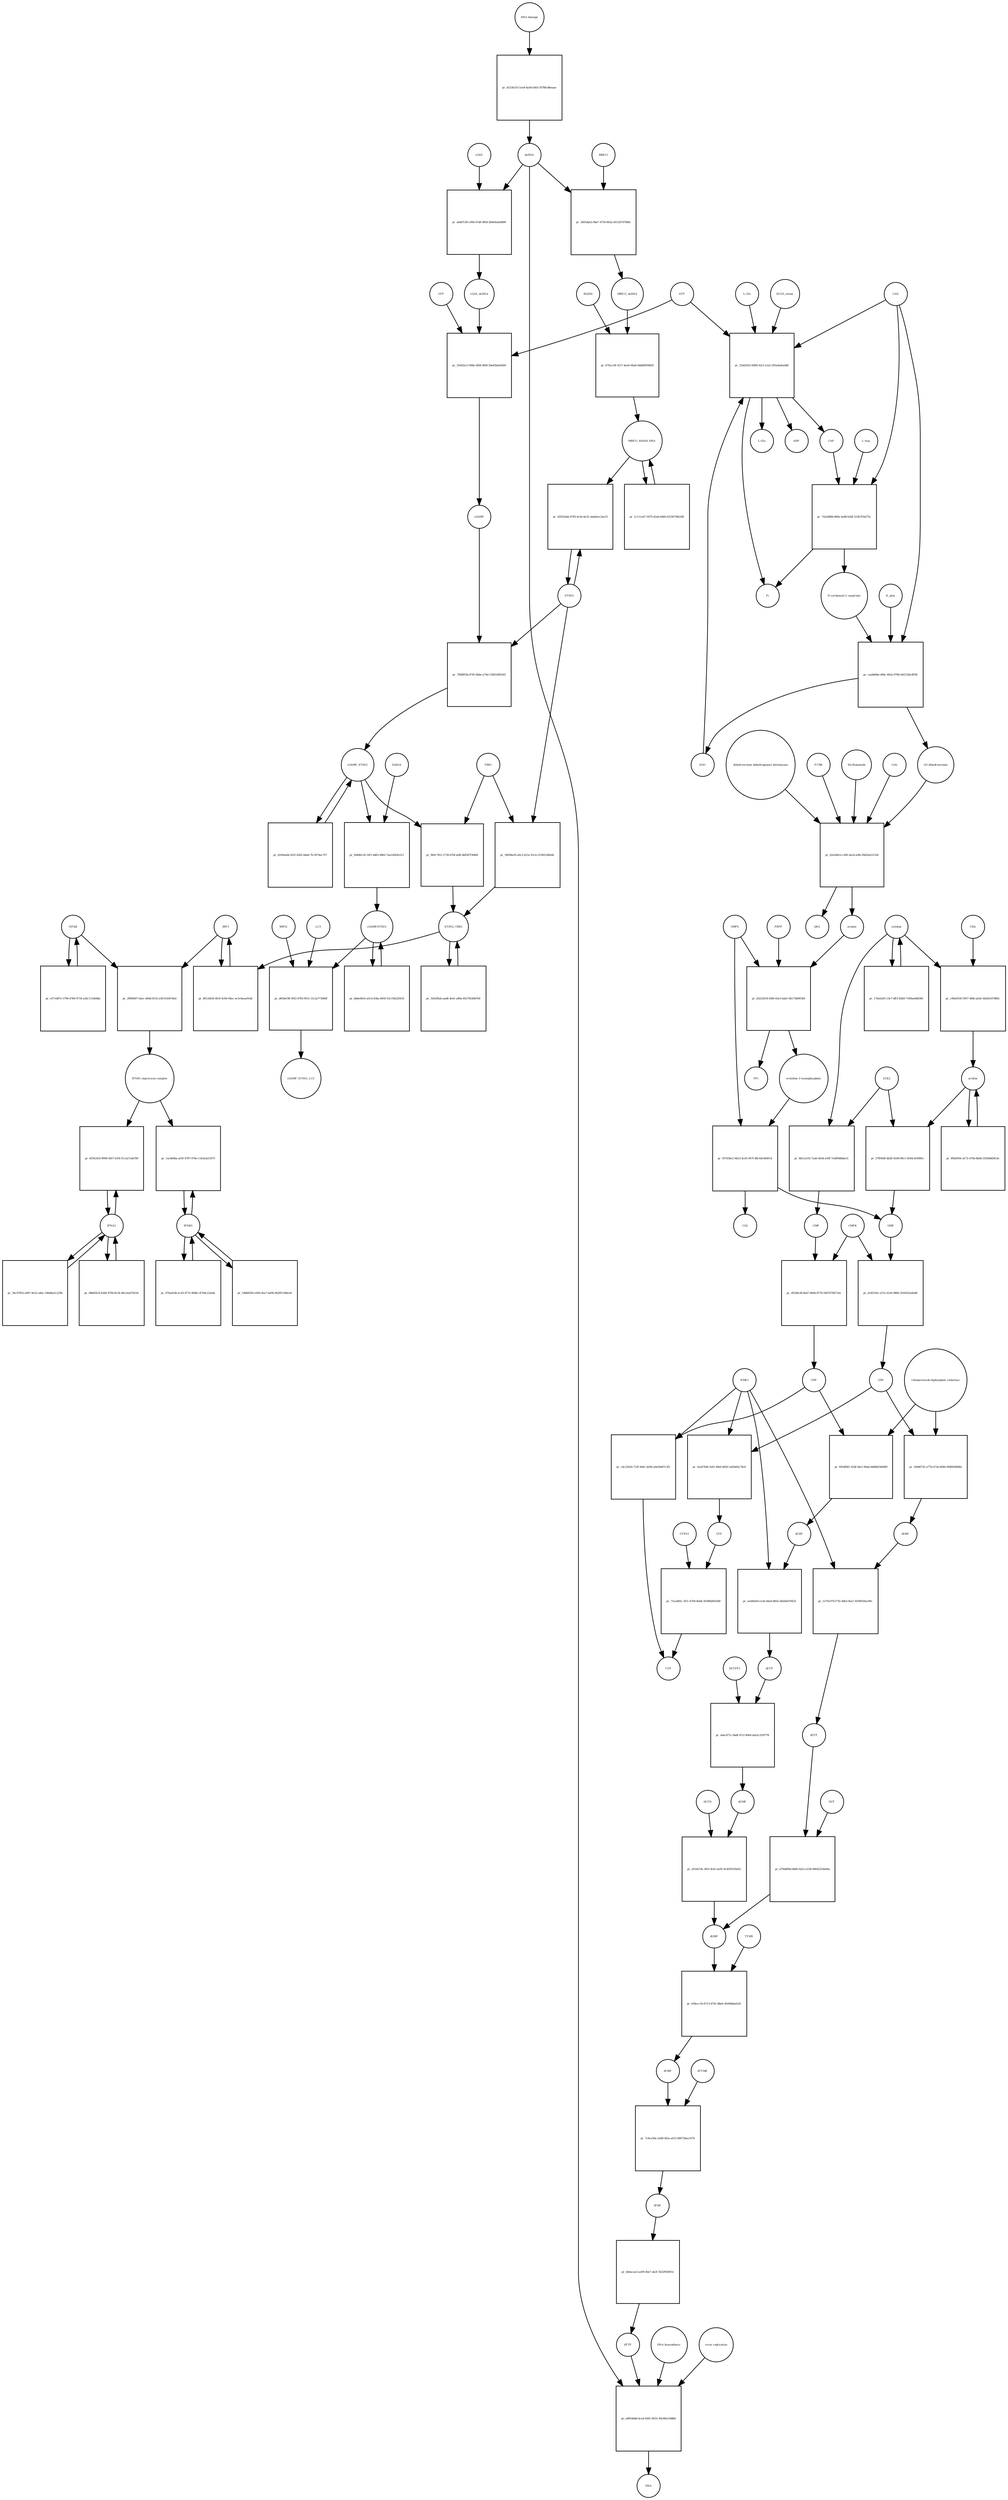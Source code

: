 strict digraph  {
"NF-kB" [annotation="urn_miriam_obo.go_GO%3A0071159", bipartite=0, cls=complex, fontsize=4, label="NF-kB", shape=circle];
"pr_2f0f0b97-b2ec-484d-8132-a5b7e5047ded" [annotation="", bipartite=1, cls=process, fontsize=4, label="pr_2f0f0b97-b2ec-484d-8132-a5b7e5047ded", shape=square];
"IFNB1 expression complex" [annotation="", bipartite=0, cls=complex, fontsize=4, label="IFNB1 expression complex", shape=circle];
IRF3 [annotation="urn_miriam_hgnc_6118|urn_miriam_uniprot_Q14653|urn_miriam_ensembl_ENSG00000126456|urn_miriam_refseq_NM_001571|urn_miriam_hgnc.symbol_IRF3|urn_miriam_ncbigene_3661", bipartite=0, cls="macromolecule multimer", fontsize=4, label=IRF3, shape=circle];
dCDP [annotation="urn_miriam_obo.chebi_CHEBI%3A28846", bipartite=0, cls="simple chemical", fontsize=4, label=dCDP, shape=circle];
"pr_ee440ef4-e1e6-44a9-885e-fdd3de076f25" [annotation="", bipartite=1, cls=process, fontsize=4, label="pr_ee440ef4-e1e6-44a9-885e-fdd3de076f25", shape=square];
dCTP [annotation="urn_miriam_obo.chebi_CHEBI%3A16311", bipartite=0, cls="simple chemical", fontsize=4, label=dCTP, shape=circle];
NME1 [annotation="urn_miriam_uniprot_P15531|urn_miriam_hgnc_7849", bipartite=0, cls=macromolecule, fontsize=4, label=NME1, shape=circle];
uridine [annotation="urn_miriam_obo.chebi_CHEBI%3A16704", bipartite=0, cls="simple chemical", fontsize=4, label=uridine, shape=circle];
"pr_57ff464f-db28-4168-90c1-6544c454981c" [annotation="", bipartite=1, cls=process, fontsize=4, label="pr_57ff464f-db28-4168-90c1-6544c454981c", shape=square];
UMP [annotation="urn_miriam_obo.chebi_CHEBI%3A57865", bipartite=0, cls="simple chemical", fontsize=4, label=UMP, shape=circle];
UCK2 [annotation="urn_miriam_uniprot_Q9HA47|urn_miriam_hgnc_HGNC%3A12562", bipartite=0, cls=macromolecule, fontsize=4, label=UCK2, shape=circle];
"orotidine 5'-monophosphate" [annotation="urn_miriam_obo.chebi_CHEBI%3A15842", bipartite=0, cls="simple chemical", fontsize=4, label="orotidine 5'-monophosphate", shape=circle];
"pr_957d3bc2-6b23-4c45-947f-d8c44c0b001d" [annotation="", bipartite=1, cls=process, fontsize=4, label="pr_957d3bc2-6b23-4c45-947f-d8c44c0b001d", shape=square];
UMPS [annotation="urn_miriam_ncbigene_7372|urn_miriam_refseq_NM_000373|urn_miriam_hgnc.symbol_UMPS|urn_miriam_hgnc_12563|urn_miriam_ensembl_ENSG00000114491|urn_miriam_uniprot_P11172", bipartite=0, cls="macromolecule multimer", fontsize=4, label=UMPS, shape=circle];
CO2 [annotation="urn_miriam_obo.chebi_CHEBI%3A16526", bipartite=0, cls="simple chemical", fontsize=4, label=CO2, shape=circle];
UTP [annotation="urn_miriam_obo.chebi_CHEBI%3A15713", bipartite=0, cls="simple chemical", fontsize=4, label=UTP, shape=circle];
"pr_75ced60c-3f31-470d-8eb8-30396b9593d9" [annotation="", bipartite=1, cls=process, fontsize=4, label="pr_75ced60c-3f31-470d-8eb8-30396b9593d9", shape=square];
CTP [annotation="urn_miriam_obo.chebi_CHEBI%3A17677", bipartite=0, cls="simple chemical", fontsize=4, label=CTP, shape=circle];
CTPS1 [annotation="urn_miriam_hgnc_HGNC%3A2519|urn_miriam_uniprot_P17812", bipartite=0, cls=macromolecule, fontsize=4, label=CTPS1, shape=circle];
UDP [annotation="urn_miriam_obo.chebi_CHEBI%3A17659", bipartite=0, cls="simple chemical", fontsize=4, label=UDP, shape=circle];
"pr_34946741-e77b-472d-8046-994f83fbf8fa" [annotation="", bipartite=1, cls=process, fontsize=4, label="pr_34946741-e77b-472d-8046-994f83fbf8fa", shape=square];
dUDP [annotation="urn_miriam_obo.chebi_CHEBI%3A28850", bipartite=0, cls="simple chemical", fontsize=4, label=dUDP, shape=circle];
"ribonucleoside-diphosphate reductase" [annotation="urn_miriam_brenda_1.17.4.1|urn_miriam_obo.go_GO%3A0005971", bipartite=0, cls=complex, fontsize=4, label="ribonucleoside-diphosphate reductase", shape=circle];
IFNB1 [annotation="urn_miriam_ensembl_ENSG00000171855|urn_miriam_hgnc.symbol_IFNB1|urn_miriam_hgnc_5434|urn_miriam_uniprot_P01574|urn_miriam_refseq_NM_002176|urn_miriam_ncbigene_3456", bipartite=0, cls=macromolecule, fontsize=4, label=IFNB1, shape=circle];
"pr_1acb60ba-af30-4787-976e-c1b3a3a5357f" [annotation="", bipartite=1, cls=process, fontsize=4, label="pr_1acb60ba-af30-4787-976e-c1b3a3a5357f", shape=square];
"pr_d1851f4c-e37a-41e0-9866-2016922a8a86" [annotation="", bipartite=1, cls=process, fontsize=4, label="pr_d1851f4c-e37a-41e0-9866-2016922a8a86", shape=square];
CMPK [annotation="urn_miriam_uniprot_P30085|urn_miriam_hgnc_HGNC%3A18170", bipartite=0, cls=macromolecule, fontsize=4, label=CMPK, shape=circle];
"cGAMP-STING" [annotation="", bipartite=0, cls=complex, fontsize=4, label="cGAMP-STING", shape=circle];
"pr_bbbe9d14-a5cd-43ba-b050-52c19b225633" [annotation="", bipartite=1, cls=process, fontsize=4, label="pr_bbbe9d14-a5cd-43ba-b050-52c19b225633", shape=square];
IFNA1 [annotation="urn_miriam_hgnc.symbol_IFNA1|urn_miriam_ncbigene_3439|urn_miriam_refseq_NM_024013|urn_miriam_uniprot_P01562|urn_miriam_hgnc_5417|urn_miriam_ensembl_ENSG00000197919", bipartite=0, cls=macromolecule, fontsize=4, label=IFNA1, shape=circle];
"pr_6f302418-9906-4457-b1f4-f1c3a7cbd789" [annotation="", bipartite=1, cls=process, fontsize=4, label="pr_6f302418-9906-4457-b1f4-f1c3a7cbd789", shape=square];
"pr_8f9af056-2e72-470b-8bd4-3556d6d3fcbc" [annotation="", bipartite=1, cls=process, fontsize=4, label="pr_8f9af056-2e72-470b-8bd4-3556d6d3fcbc", shape=square];
CDP [annotation="urn_miriam_obo.chebi_CHEBI%3A17239", bipartite=0, cls="simple chemical", fontsize=4, label=CDP, shape=circle];
"pr_695df961-634f-46cf-99ab-bd86bf36d989" [annotation="", bipartite=1, cls=process, fontsize=4, label="pr_695df961-634f-46cf-99ab-bd86bf36d989", shape=square];
"pr_cdc23024-723f-444c-b296-a0e56d67c2f2" [annotation="", bipartite=1, cls=process, fontsize=4, label="pr_cdc23024-723f-444c-b296-a0e56d67c2f2", shape=square];
dTDP [annotation="urn_miriam_obo.chebi_CHEBI%3A18075", bipartite=0, cls="simple chemical", fontsize=4, label=dTDP, shape=circle];
"pr_bb4acae2-a209-4be7-ab2f-3b32f92f6f1c" [annotation="", bipartite=1, cls=process, fontsize=4, label="pr_bb4acae2-a209-4be7-ab2f-3b32f92f6f1c", shape=square];
dTTP [annotation="urn_miriam_obo.chebi_CHEBI%3A18077", bipartite=0, cls="simple chemical", fontsize=4, label=dTTP, shape=circle];
CMP [annotation="urn_miriam_obo.chebi_CHEBI%3A17361", bipartite=0, cls="simple chemical", fontsize=4, label=CMP, shape=circle];
"pr_d554fe38-8ad7-460b-8776-5007079b714a" [annotation="", bipartite=1, cls=process, fontsize=4, label="pr_d554fe38-8ad7-460b-8776-5007079b714a", shape=square];
dUMP [annotation="urn_miriam_obo.chebi_CHEBI%3A17622", bipartite=0, cls="simple chemical", fontsize=4, label=dUMP, shape=circle];
"pr_034ecc1b-8713-4741-88e6-3fe90dda41d1" [annotation="", bipartite=1, cls=process, fontsize=4, label="pr_034ecc1b-8713-4741-88e6-3fe90dda41d1", shape=square];
dTMP [annotation="urn_miriam_obo.chebi_CHEBI%3A17013", bipartite=0, cls="simple chemical", fontsize=4, label=dTMP, shape=circle];
TYMS [annotation="urn_miriam_uniprot_P04818|urn_miriam_hgnc_HGNC%3A12441", bipartite=0, cls=macromolecule, fontsize=4, label=TYMS, shape=circle];
dsDNA [annotation="urn_miriam_obo.chebi_CHEBI%3A75909", bipartite=0, cls="simple chemical", fontsize=4, label=dsDNA, shape=circle];
"pr_e8054ddd-4ced-4561-8033-30c682c9d8b6" [annotation="", bipartite=1, cls=process, fontsize=4, label="pr_e8054ddd-4ced-4561-8033-30c682c9d8b6", shape=square];
DNA [annotation="", bipartite=0, cls="nucleic acid feature", fontsize=4, label=DNA, shape=circle];
"DNA biosynthesis" [annotation="urn_miriam_obo.go_GO%3A0071897", bipartite=0, cls=phenotype, fontsize=4, label="DNA biosynthesis", shape=circle];
"virus replication" [annotation="urn_miriam_obo.go_GO%3A0019079", bipartite=0, cls=phenotype, fontsize=4, label="virus replication", shape=circle];
MRE11_RAD50_DNA [annotation="", bipartite=0, cls=complex, fontsize=4, label=MRE11_RAD50_DNA, shape=circle];
"pr_1c111a47-5679-42ab-b849-d32567f4b168" [annotation="", bipartite=1, cls=process, fontsize=4, label="pr_1c111a47-5679-42ab-b849-d32567f4b168", shape=square];
"pr_abec871c-6bdf-47cf-8044-a0a2c31f9778" [annotation="", bipartite=1, cls=process, fontsize=4, label="pr_abec871c-6bdf-47cf-8044-a0a2c31f9778", shape=square];
dCMP [annotation="urn_miriam_obo.chebi_CHEBI%3A15918", bipartite=0, cls="simple chemical", fontsize=4, label=dCMP, shape=circle];
DCTPP1 [annotation="urn_miriam_uniprot_Q9H773|urn_miriam_hgnc_HGNC%3A28777", bipartite=0, cls=macromolecule, fontsize=4, label=DCTPP1, shape=circle];
"pr_186b6505-e950-4ea7-be06-0b2f91348a34" [annotation="", bipartite=1, cls=process, fontsize=4, label="pr_186b6505-e950-4ea7-be06-0b2f91348a34", shape=square];
"pr_070ad14b-ec43-477e-90d8-c470dc22afde" [annotation="", bipartite=1, cls=process, fontsize=4, label="pr_070ad14b-ec43-477e-90d8-c470dc22afde", shape=square];
ATP [annotation="urn_miriam_obo.chebi_CHEBI%3A15422", bipartite=0, cls="simple chemical", fontsize=4, label=ATP, shape=circle];
"pr_35443a13-964e-4fb9-960f-5be83b4e8269" [annotation="", bipartite=1, cls=process, fontsize=4, label="pr_35443a13-964e-4fb9-960f-5be83b4e8269", shape=square];
GTP [annotation="urn_miriam_obo.chebi_CHEBI%3A15996", bipartite=0, cls="simple chemical", fontsize=4, label=GTP, shape=circle];
cGAMP [annotation="urn_miriam_obo.chebi_CHEBI%3A75947", bipartite=0, cls="simple chemical", fontsize=4, label=cGAMP, shape=circle];
cGAS_dsDNA [annotation=urn_miriam_pubmed_28363908, bipartite=0, cls=complex, fontsize=4, label=cGAS_dsDNA, shape=circle];
cytidine [annotation="urn_miriam_obo.chebi_CHEBI%3A17562", bipartite=0, cls="simple chemical", fontsize=4, label=cytidine, shape=circle];
"pr_6b21a102-7aab-443d-a59f-7a48948bda31" [annotation="", bipartite=1, cls=process, fontsize=4, label="pr_6b21a102-7aab-443d-a59f-7a48948bda31", shape=square];
"pr_746f803b-d745-4bbe-a74d-13fd1d5f0345" [annotation="", bipartite=1, cls=process, fontsize=4, label="pr_746f803b-d745-4bbe-a74d-13fd1d5f0345", shape=square];
STING [annotation=urn_miriam_uniprot_Q86WV6, bipartite=0, cls="macromolecule multimer", fontsize=4, label=STING, shape=circle];
cGAMP_STING [annotation="urn_miriam_obo.go_GO%3A1990231", bipartite=0, cls=complex, fontsize=4, label=cGAMP_STING, shape=circle];
"L-Gln" [annotation="urn_miriam_obo.chebi_CHEBI%3A18050", bipartite=0, cls="simple chemical", fontsize=4, label="L-Gln", shape=circle];
"pr_324d2933-6899-42cf-a1a5-295a4a0eedbf" [annotation="", bipartite=1, cls=process, fontsize=4, label="pr_324d2933-6899-42cf-a1a5-295a4a0eedbf", shape=square];
CAP [annotation="urn_miriam_obo.chebi_CHEBI%3A17672", bipartite=0, cls="simple chemical", fontsize=4, label=CAP, shape=circle];
CAD [annotation="urn_miriam_refseq_NM_001306079|urn_miriam_hgnc_1424|urn_miriam_hgnc.symbol_CAD|urn_miriam_uniprot_P27708|urn_miriam_ncbigene_790|urn_miriam_ensembl_ENSG00000084774", bipartite=0, cls=macromolecule, fontsize=4, label=CAD, shape=circle];
HCO3_minus [annotation="urn_miriam_obo.chebi_CHEBI%3A17544", bipartite=0, cls="simple chemical", fontsize=4, label=HCO3_minus, shape=circle];
H2O [annotation="urn_miriam_obo.chebi_CHEBI%3A15377", bipartite=0, cls="simple chemical", fontsize=4, label=H2O, shape=circle];
"L-Glu" [annotation="urn_miriam_obo.chebi_CHEBI%3A16015", bipartite=0, cls="simple chemical", fontsize=4, label="L-Glu", shape=circle];
ADP [annotation="urn_miriam_obo.chebi_CHEBI%3A16761", bipartite=0, cls="simple chemical", fontsize=4, label=ADP, shape=circle];
Pi [annotation="urn_miriam_obo.chebi_CHEBI%3A18367", bipartite=0, cls="simple chemical", fontsize=4, label=Pi, shape=circle];
"pr_41a67b4f-5e61-49ef-b830-3af0dd3c78c6" [annotation="", bipartite=1, cls=process, fontsize=4, label="pr_41a67b4f-5e61-49ef-b830-3af0dd3c78c6", shape=square];
"N-carbamoyl-L-aspartate" [annotation="urn_miriam_obo.chebi_CHEBI%3A32814", bipartite=0, cls="simple chemical", fontsize=4, label="N-carbamoyl-L-aspartate", shape=circle];
"pr_caabb6be-d94c-462a-9766-6d212fdc8936" [annotation="", bipartite=1, cls=process, fontsize=4, label="pr_caabb6be-d94c-462a-9766-6d212fdc8936", shape=square];
"(S)-dihydroorotate" [annotation="urn_miriam_obo.chebi_CHEBI%3A30864", bipartite=0, cls="simple chemical", fontsize=4, label="(S)-dihydroorotate", shape=circle];
H_plus [annotation="urn_miriam_obo.chebi_CHEBI%3A15378", bipartite=0, cls="simple chemical", fontsize=4, label=H_plus, shape=circle];
"pr_e571d87e-3796-47b9-9718-a20c1134b48a" [annotation="", bipartite=1, cls=process, fontsize=4, label="pr_e571d87e-3796-47b9-9718-a20c1134b48a", shape=square];
"pr_08dd5fc8-b3d4-470b-8c54-d0c2eeb7b256" [annotation="", bipartite=1, cls=process, fontsize=4, label="pr_08dd5fc8-b3d4-470b-8c54-d0c2eeb7b256", shape=square];
TBK1 [annotation="urn_miriam_hgnc.symbol_TBK1|urn_miriam_ensembl_ENSG00000183735|urn_miriam_uniprot_Q9UHD2|urn_miriam_refseq_NM_013254|urn_miriam_hgnc_11584|urn_miriam_ncbigene_29110", bipartite=0, cls=macromolecule, fontsize=4, label=TBK1, shape=circle];
"pr_983c7051-2730-476f-afdf-dbf587f30d0f" [annotation="", bipartite=1, cls=process, fontsize=4, label="pr_983c7051-2730-476f-afdf-dbf587f30d0f", shape=square];
STING_TBK1 [annotation=urn_miriam_pubmed_30842653, bipartite=0, cls=complex, fontsize=4, label=STING_TBK1, shape=circle];
"pr_420524dd-d783-4c9e-be31-aba6eec2ee33" [annotation="", bipartite=1, cls=process, fontsize=4, label="pr_420524dd-d783-4c9e-be31-aba6eec2ee33", shape=square];
"pr_36c97852-a087-4e52-a8ac-546d4a5c229b" [annotation="", bipartite=1, cls=process, fontsize=4, label="pr_36c97852-a087-4e52-a8ac-546d4a5c229b", shape=square];
"pr_ab4d7cf8-c066-47d0-9f0d-2b9e8a4eb890" [annotation="", bipartite=1, cls=process, fontsize=4, label="pr_ab4d7cf8-c066-47d0-9f0d-2b9e8a4eb890", shape=square];
cGAS [annotation="urn_miriam_ensembl_ENSG00000164430|urn_miriam_hgnc_21367|urn_miriam_ncbigene_115004|urn_miriam_uniprot_Q8N884|urn_miriam_hgnc.symbol_CGAS|urn_miriam_refseq_NM_138441", bipartite=0, cls=macromolecule, fontsize=4, label=cGAS, shape=circle];
"pr_3262f6ab-aad6-4e41-a80a-85276540b7b9" [annotation="", bipartite=1, cls=process, fontsize=4, label="pr_3262f6ab-aad6-4e41-a80a-85276540b7b9", shape=square];
orotate [annotation="urn_miriam_obo.chebi_CHEBI%3A30839", bipartite=0, cls="simple chemical", fontsize=4, label=orotate, shape=circle];
"pr_d3222618-f5d9-43e3-bab1-0b173bf9f383" [annotation="", bipartite=1, cls=process, fontsize=4, label="pr_d3222618-f5d9-43e3-bab1-0b173bf9f383", shape=square];
PRPP [annotation="urn_miriam_obo.chebi_CHEBI%3A17111", bipartite=0, cls="simple chemical", fontsize=4, label=PRPP, shape=circle];
PPi [annotation="urn_miriam_obo.chebi_CHEBI%3A18361", bipartite=0, cls="simple chemical", fontsize=4, label=PPi, shape=circle];
"pr_176a5a05-13e7-4ff3-82b9-7169ae6d6360" [annotation="", bipartite=1, cls=process, fontsize=4, label="pr_176a5a05-13e7-4ff3-82b9-7169ae6d6360", shape=square];
"pr_8f1cb634-9fc8-4c66-94ec-ac5cbeaa91dd" [annotation="", bipartite=1, cls=process, fontsize=4, label="pr_8f1cb634-9fc8-4c66-94ec-ac5cbeaa91dd", shape=square];
"pr_d109ea6d-261f-4265-8da8-7fc3974ec707" [annotation="", bipartite=1, cls=process, fontsize=4, label="pr_d109ea6d-261f-4265-8da8-7fc3974ec707", shape=square];
RAD50 [annotation="urn_miriam_ncbigene_10111|urn_miriam_refseq_NM_005732|urn_miriam_uniprot_Q92878|urn_miriam_hgnc.symbol_RAD50|urn_miriam_ensembl_ENSG00000113522|urn_miriam_hgnc_9816", bipartite=0, cls="macromolecule multimer", fontsize=4, label=RAD50, shape=circle];
"pr_67facc8f-3517-4ea4-94a8-0ddd0f958d2f" [annotation="", bipartite=1, cls=process, fontsize=4, label="pr_67facc8f-3517-4ea4-94a8-0ddd0f958d2f", shape=square];
MRE11_dsDNA [annotation="urn_miriam_obo.go_GO%3A0003690", bipartite=0, cls=complex, fontsize=4, label=MRE11_dsDNA, shape=circle];
"pr_62a5841e-c945-4a2d-a9fe-fb62fee51556" [annotation="", bipartite=1, cls=process, fontsize=4, label="pr_62a5841e-c945-4a2d-a9fe-fb62fee51556", shape=square];
"dihydroorotate dehydrogenase holoenzyme" [annotation="urn_miriam_ncbigene_1723|urn_miriam_hgnc_HGNC%3A2867|urn_miriam_hgnc.symbol_DHODH", bipartite=0, cls="simple chemical", fontsize=4, label="dihydroorotate dehydrogenase holoenzyme", shape=circle];
P1788 [annotation=urn_miriam_pubmed_31740051, bipartite=0, cls="simple chemical", fontsize=4, label=P1788, shape=circle];
Teriflunomide [annotation=urn_miriam_drugbank_DB08880, bipartite=0, cls="simple chemical", fontsize=4, label=Teriflunomide, shape=circle];
CoQ [annotation="urn_miriam_obo.chebi_CHEBI%3A16389", bipartite=0, cls="simple chemical", fontsize=4, label=CoQ, shape=circle];
QH2 [annotation="urn_miriam_obo.chebi_CHEBI%3A17976", bipartite=0, cls="simple chemical", fontsize=4, label=QH2, shape=circle];
"pr_5170c079-f735-44b3-8ea7-8190029ac99c" [annotation="", bipartite=1, cls=process, fontsize=4, label="pr_5170c079-f735-44b3-8ea7-8190029ac99c", shape=square];
dUTP [annotation="urn_miriam_obo.chebi_CHEBI%3A17625", bipartite=0, cls="simple chemical", fontsize=4, label=dUTP, shape=circle];
"pr_c09a9530-5957-4f6b-ab54-5d265c87880c" [annotation="", bipartite=1, cls=process, fontsize=4, label="pr_c09a9530-5957-4f6b-ab54-5d265c87880c", shape=square];
CDA [annotation="urn_miriam_uniprot_P32320|urn_miriam_ncbigene_978|urn_miriam_refseq_NM_001785|urn_miriam_ensembl_ENSG00000158825|urn_miriam_hgnc.symbol_CDA|urn_miriam_hgnc_1712", bipartite=0, cls=macromolecule, fontsize=4, label=CDA, shape=circle];
"pr_b79dd99d-bbb0-42e2-a538-00642354a94a" [annotation="", bipartite=1, cls=process, fontsize=4, label="pr_b79dd99d-bbb0-42e2-a538-00642354a94a", shape=square];
DUT [annotation="urn_miriam_hgnc_HGNC%3A3078|urn_miriam_uniprot_P33316", bipartite=0, cls=macromolecule, fontsize=4, label=DUT, shape=circle];
"pr_d656ef38-5f43-4783-9f12-13c2a773666f" [annotation="", bipartite=1, cls=process, fontsize=4, label="pr_d656ef38-5f43-4783-9f12-13c2a773666f", shape=square];
LC3 [annotation="", bipartite=0, cls=macromolecule, fontsize=4, label=LC3, shape=circle];
cGAMP_STING_LC3 [annotation="", bipartite=0, cls=complex, fontsize=4, label=cGAMP_STING_LC3, shape=circle];
WIPI2 [annotation="urn_miriam_refseq_NM_015610|urn_miriam_hgnc_32225|urn_miriam_hgnc.symbol_WIPI2|urn_miriam_ensembl_ENSG00000157954|urn_miriam_ncbigene_26100|urn_miriam_uniprot_Q9Y4P8", bipartite=0, cls=macromolecule, fontsize=4, label=WIPI2, shape=circle];
"pr_742a986b-860e-4a88-b5df-253b703af75c" [annotation="", bipartite=1, cls=process, fontsize=4, label="pr_742a986b-860e-4a88-b5df-253b703af75c", shape=square];
"L-Asp" [annotation="urn_miriam_obo.chebi_CHEBI%3A29991", bipartite=0, cls="simple chemical", fontsize=4, label="L-Asp", shape=circle];
"pr_2605dab3-9be7-4759-802a-b515d747698c" [annotation="", bipartite=1, cls=process, fontsize=4, label="pr_2605dab3-9be7-4759-802a-b515d747698c", shape=square];
MRE11 [annotation="urn_miriam_hgnc.symbol_MRE11|urn_miriam_ncbigene_4361|urn_miriam_uniprot_P49959|urn_miriam_ensembl_ENSG00000020922|urn_miriam_refseq_NM_005591|urn_miriam_hgnc_7230", bipartite=0, cls="macromolecule multimer", fontsize=4, label=MRE11, shape=circle];
"pr_7c8ce50e-2a88-4f2a-a412-89072bee1476" [annotation="", bipartite=1, cls=process, fontsize=4, label="pr_7c8ce50e-2a88-4f2a-a412-89072bee1476", shape=square];
dTYMK [annotation="urn_miriam_uniprot_P23919|urn_miriam_hgnc_HGNC%3A3061", bipartite=0, cls=macromolecule, fontsize=4, label=dTYMK, shape=circle];
"pr_400db118-14f1-4d63-9865-7aa1d583e513" [annotation="", bipartite=1, cls=process, fontsize=4, label="pr_400db118-14f1-4d63-9865-7aa1d583e513", shape=square];
SAR1A [annotation="urn_miriam_uniprot_Q9NR31|urn_miriam_ensembl_ENSG00000079332|urn_miriam_hgnc_10534|urn_miriam_hgnc.symbol_SAR1A|urn_miriam_refseq_NM_001142648|urn_miriam_ncbigene_56681", bipartite=0, cls=macromolecule, fontsize=4, label=SAR1A, shape=circle];
"pr_39958e45-a0c2-421e-91c4-cf190230b0dc" [annotation="", bipartite=1, cls=process, fontsize=4, label="pr_39958e45-a0c2-421e-91c4-cf190230b0dc", shape=square];
"pr_d1534155-5ce8-4a44-b563-5f780c8beaae" [annotation="", bipartite=1, cls=process, fontsize=4, label="pr_d1534155-5ce8-4a44-b563-5f780c8beaae", shape=square];
"DNA damage" [annotation="", bipartite=0, cls=phenotype, fontsize=4, label="DNA damage", shape=circle];
"pr_d31de7dc-061f-4cfe-ae05-9c4050185d52" [annotation="", bipartite=1, cls=process, fontsize=4, label="pr_d31de7dc-061f-4cfe-ae05-9c4050185d52", shape=square];
DCTD [annotation="urn_miriam_uniprot_P32321|urn_miriam_hgnc_HGNC%3A2710", bipartite=0, cls=macromolecule, fontsize=4, label=DCTD, shape=circle];
"NF-kB" -> "pr_2f0f0b97-b2ec-484d-8132-a5b7e5047ded"  [annotation="", interaction_type=consumption];
"NF-kB" -> "pr_e571d87e-3796-47b9-9718-a20c1134b48a"  [annotation="", interaction_type=consumption];
"pr_2f0f0b97-b2ec-484d-8132-a5b7e5047ded" -> "IFNB1 expression complex"  [annotation="", interaction_type=production];
"IFNB1 expression complex" -> "pr_1acb60ba-af30-4787-976e-c1b3a3a5357f"  [annotation=urn_miriam_pubmed_20610653, interaction_type=stimulation];
"IFNB1 expression complex" -> "pr_6f302418-9906-4457-b1f4-f1c3a7cbd789"  [annotation=urn_miriam_pubmed_16979567, interaction_type=stimulation];
IRF3 -> "pr_2f0f0b97-b2ec-484d-8132-a5b7e5047ded"  [annotation="", interaction_type=consumption];
IRF3 -> "pr_8f1cb634-9fc8-4c66-94ec-ac5cbeaa91dd"  [annotation="", interaction_type=consumption];
dCDP -> "pr_ee440ef4-e1e6-44a9-885e-fdd3de076f25"  [annotation="", interaction_type=consumption];
"pr_ee440ef4-e1e6-44a9-885e-fdd3de076f25" -> dCTP  [annotation="", interaction_type=production];
dCTP -> "pr_abec871c-6bdf-47cf-8044-a0a2c31f9778"  [annotation="", interaction_type=consumption];
NME1 -> "pr_ee440ef4-e1e6-44a9-885e-fdd3de076f25"  [annotation=urn_miriam_pubmed_17827303, interaction_type=catalysis];
NME1 -> "pr_cdc23024-723f-444c-b296-a0e56d67c2f2"  [annotation=urn_miriam_pubmed_28458037, interaction_type=catalysis];
NME1 -> "pr_41a67b4f-5e61-49ef-b830-3af0dd3c78c6"  [annotation=urn_miriam_pubmed_28458037, interaction_type=catalysis];
NME1 -> "pr_5170c079-f735-44b3-8ea7-8190029ac99c"  [annotation=urn_miriam_pubmed_17827303, interaction_type=catalysis];
uridine -> "pr_57ff464f-db28-4168-90c1-6544c454981c"  [annotation="", interaction_type=consumption];
uridine -> "pr_8f9af056-2e72-470b-8bd4-3556d6d3fcbc"  [annotation="", interaction_type=consumption];
"pr_57ff464f-db28-4168-90c1-6544c454981c" -> UMP  [annotation="", interaction_type=production];
UMP -> "pr_d1851f4c-e37a-41e0-9866-2016922a8a86"  [annotation="", interaction_type=consumption];
UCK2 -> "pr_57ff464f-db28-4168-90c1-6544c454981c"  [annotation=urn_miriam_pubmed_15130468, interaction_type=catalysis];
UCK2 -> "pr_6b21a102-7aab-443d-a59f-7a48948bda31"  [annotation=urn_miriam_pubmed_15130468, interaction_type=catalysis];
"orotidine 5'-monophosphate" -> "pr_957d3bc2-6b23-4c45-947f-d8c44c0b001d"  [annotation="", interaction_type=consumption];
"pr_957d3bc2-6b23-4c45-947f-d8c44c0b001d" -> UMP  [annotation="", interaction_type=production];
"pr_957d3bc2-6b23-4c45-947f-d8c44c0b001d" -> CO2  [annotation="", interaction_type=production];
UMPS -> "pr_957d3bc2-6b23-4c45-947f-d8c44c0b001d"  [annotation=urn_miriam_reactome_REACT_1698, interaction_type=catalysis];
UMPS -> "pr_d3222618-f5d9-43e3-bab1-0b173bf9f383"  [annotation=urn_miriam_reactome_REACT_1698, interaction_type=catalysis];
UTP -> "pr_75ced60c-3f31-470d-8eb8-30396b9593d9"  [annotation="", interaction_type=consumption];
"pr_75ced60c-3f31-470d-8eb8-30396b9593d9" -> CTP  [annotation="", interaction_type=production];
CTPS1 -> "pr_75ced60c-3f31-470d-8eb8-30396b9593d9"  [annotation=urn_miriam_pubmed_5411547, interaction_type=catalysis];
UDP -> "pr_34946741-e77b-472d-8046-994f83fbf8fa"  [annotation="", interaction_type=consumption];
UDP -> "pr_41a67b4f-5e61-49ef-b830-3af0dd3c78c6"  [annotation="", interaction_type=consumption];
"pr_34946741-e77b-472d-8046-994f83fbf8fa" -> dUDP  [annotation="", interaction_type=production];
dUDP -> "pr_5170c079-f735-44b3-8ea7-8190029ac99c"  [annotation="", interaction_type=consumption];
"ribonucleoside-diphosphate reductase" -> "pr_34946741-e77b-472d-8046-994f83fbf8fa"  [annotation=urn_miriam_pubmed_24809024, interaction_type=catalysis];
"ribonucleoside-diphosphate reductase" -> "pr_695df961-634f-46cf-99ab-bd86bf36d989"  [annotation=urn_miriam_pubmed_24809024, interaction_type=catalysis];
IFNB1 -> "pr_1acb60ba-af30-4787-976e-c1b3a3a5357f"  [annotation="", interaction_type=consumption];
IFNB1 -> "pr_186b6505-e950-4ea7-be06-0b2f91348a34"  [annotation="", interaction_type=consumption];
IFNB1 -> "pr_070ad14b-ec43-477e-90d8-c470dc22afde"  [annotation="", interaction_type=consumption];
"pr_1acb60ba-af30-4787-976e-c1b3a3a5357f" -> IFNB1  [annotation="", interaction_type=production];
"pr_d1851f4c-e37a-41e0-9866-2016922a8a86" -> UDP  [annotation="", interaction_type=production];
CMPK -> "pr_d1851f4c-e37a-41e0-9866-2016922a8a86"  [annotation=urn_miriam_pubmed_10462544, interaction_type=catalysis];
CMPK -> "pr_d554fe38-8ad7-460b-8776-5007079b714a"  [annotation=urn_miriam_pubmed_10462544, interaction_type=catalysis];
"cGAMP-STING" -> "pr_bbbe9d14-a5cd-43ba-b050-52c19b225633"  [annotation="", interaction_type=consumption];
"cGAMP-STING" -> "pr_d656ef38-5f43-4783-9f12-13c2a773666f"  [annotation="", interaction_type=consumption];
"pr_bbbe9d14-a5cd-43ba-b050-52c19b225633" -> "cGAMP-STING"  [annotation="", interaction_type=production];
IFNA1 -> "pr_6f302418-9906-4457-b1f4-f1c3a7cbd789"  [annotation="", interaction_type=consumption];
IFNA1 -> "pr_08dd5fc8-b3d4-470b-8c54-d0c2eeb7b256"  [annotation="", interaction_type=consumption];
IFNA1 -> "pr_36c97852-a087-4e52-a8ac-546d4a5c229b"  [annotation="", interaction_type=consumption];
"pr_6f302418-9906-4457-b1f4-f1c3a7cbd789" -> IFNA1  [annotation="", interaction_type=production];
"pr_8f9af056-2e72-470b-8bd4-3556d6d3fcbc" -> uridine  [annotation="", interaction_type=production];
CDP -> "pr_695df961-634f-46cf-99ab-bd86bf36d989"  [annotation="", interaction_type=consumption];
CDP -> "pr_cdc23024-723f-444c-b296-a0e56d67c2f2"  [annotation="", interaction_type=consumption];
"pr_695df961-634f-46cf-99ab-bd86bf36d989" -> dCDP  [annotation="", interaction_type=production];
"pr_cdc23024-723f-444c-b296-a0e56d67c2f2" -> CTP  [annotation="", interaction_type=production];
dTDP -> "pr_bb4acae2-a209-4be7-ab2f-3b32f92f6f1c"  [annotation="", interaction_type=consumption];
"pr_bb4acae2-a209-4be7-ab2f-3b32f92f6f1c" -> dTTP  [annotation="", interaction_type=production];
dTTP -> "pr_e8054ddd-4ced-4561-8033-30c682c9d8b6"  [annotation="", interaction_type=consumption];
CMP -> "pr_d554fe38-8ad7-460b-8776-5007079b714a"  [annotation="", interaction_type=consumption];
"pr_d554fe38-8ad7-460b-8776-5007079b714a" -> CDP  [annotation="", interaction_type=production];
dUMP -> "pr_034ecc1b-8713-4741-88e6-3fe90dda41d1"  [annotation="", interaction_type=consumption];
"pr_034ecc1b-8713-4741-88e6-3fe90dda41d1" -> dTMP  [annotation="", interaction_type=production];
dTMP -> "pr_7c8ce50e-2a88-4f2a-a412-89072bee1476"  [annotation="", interaction_type=consumption];
TYMS -> "pr_034ecc1b-8713-4741-88e6-3fe90dda41d1"  [annotation=urn_miriam_pubmed_3099389, interaction_type=catalysis];
dsDNA -> "pr_e8054ddd-4ced-4561-8033-30c682c9d8b6"  [annotation="", interaction_type=consumption];
dsDNA -> "pr_ab4d7cf8-c066-47d0-9f0d-2b9e8a4eb890"  [annotation="", interaction_type=consumption];
dsDNA -> "pr_2605dab3-9be7-4759-802a-b515d747698c"  [annotation="", interaction_type=consumption];
"pr_e8054ddd-4ced-4561-8033-30c682c9d8b6" -> DNA  [annotation="", interaction_type=production];
"DNA biosynthesis" -> "pr_e8054ddd-4ced-4561-8033-30c682c9d8b6"  [annotation="", interaction_type=catalysis];
"virus replication" -> "pr_e8054ddd-4ced-4561-8033-30c682c9d8b6"  [annotation="", interaction_type=inhibition];
MRE11_RAD50_DNA -> "pr_1c111a47-5679-42ab-b849-d32567f4b168"  [annotation="", interaction_type=consumption];
MRE11_RAD50_DNA -> "pr_420524dd-d783-4c9e-be31-aba6eec2ee33"  [annotation=urn_miriam_pubmed_23388631, interaction_type=catalysis];
"pr_1c111a47-5679-42ab-b849-d32567f4b168" -> MRE11_RAD50_DNA  [annotation="", interaction_type=production];
"pr_abec871c-6bdf-47cf-8044-a0a2c31f9778" -> dCMP  [annotation="", interaction_type=production];
dCMP -> "pr_d31de7dc-061f-4cfe-ae05-9c4050185d52"  [annotation="", interaction_type=consumption];
DCTPP1 -> "pr_abec871c-6bdf-47cf-8044-a0a2c31f9778"  [annotation=urn_miriam_pubmed_13788541, interaction_type=catalysis];
"pr_186b6505-e950-4ea7-be06-0b2f91348a34" -> IFNB1  [annotation="", interaction_type=production];
"pr_070ad14b-ec43-477e-90d8-c470dc22afde" -> IFNB1  [annotation="", interaction_type=production];
ATP -> "pr_35443a13-964e-4fb9-960f-5be83b4e8269"  [annotation="", interaction_type=consumption];
ATP -> "pr_324d2933-6899-42cf-a1a5-295a4a0eedbf"  [annotation="", interaction_type=consumption];
"pr_35443a13-964e-4fb9-960f-5be83b4e8269" -> cGAMP  [annotation="", interaction_type=production];
GTP -> "pr_35443a13-964e-4fb9-960f-5be83b4e8269"  [annotation="", interaction_type=consumption];
cGAMP -> "pr_746f803b-d745-4bbe-a74d-13fd1d5f0345"  [annotation="", interaction_type=consumption];
cGAS_dsDNA -> "pr_35443a13-964e-4fb9-960f-5be83b4e8269"  [annotation=urn_miriam_pubmed_29622565, interaction_type=catalysis];
cytidine -> "pr_6b21a102-7aab-443d-a59f-7a48948bda31"  [annotation="", interaction_type=consumption];
cytidine -> "pr_176a5a05-13e7-4ff3-82b9-7169ae6d6360"  [annotation="", interaction_type=consumption];
cytidine -> "pr_c09a9530-5957-4f6b-ab54-5d265c87880c"  [annotation="", interaction_type=consumption];
"pr_6b21a102-7aab-443d-a59f-7a48948bda31" -> CMP  [annotation="", interaction_type=production];
"pr_746f803b-d745-4bbe-a74d-13fd1d5f0345" -> cGAMP_STING  [annotation="", interaction_type=production];
STING -> "pr_746f803b-d745-4bbe-a74d-13fd1d5f0345"  [annotation="", interaction_type=consumption];
STING -> "pr_420524dd-d783-4c9e-be31-aba6eec2ee33"  [annotation="", interaction_type=consumption];
STING -> "pr_39958e45-a0c2-421e-91c4-cf190230b0dc"  [annotation="", interaction_type=consumption];
cGAMP_STING -> "pr_983c7051-2730-476f-afdf-dbf587f30d0f"  [annotation="", interaction_type=consumption];
cGAMP_STING -> "pr_d109ea6d-261f-4265-8da8-7fc3974ec707"  [annotation="", interaction_type=consumption];
cGAMP_STING -> "pr_400db118-14f1-4d63-9865-7aa1d583e513"  [annotation="", interaction_type=consumption];
"L-Gln" -> "pr_324d2933-6899-42cf-a1a5-295a4a0eedbf"  [annotation="", interaction_type=consumption];
"pr_324d2933-6899-42cf-a1a5-295a4a0eedbf" -> CAP  [annotation="", interaction_type=production];
"pr_324d2933-6899-42cf-a1a5-295a4a0eedbf" -> "L-Glu"  [annotation="", interaction_type=production];
"pr_324d2933-6899-42cf-a1a5-295a4a0eedbf" -> ADP  [annotation="", interaction_type=production];
"pr_324d2933-6899-42cf-a1a5-295a4a0eedbf" -> Pi  [annotation="", interaction_type=production];
CAP -> "pr_742a986b-860e-4a88-b5df-253b703af75c"  [annotation="", interaction_type=consumption];
CAD -> "pr_324d2933-6899-42cf-a1a5-295a4a0eedbf"  [annotation=urn_miriam_reactome_REACT_73577, interaction_type=catalysis];
CAD -> "pr_caabb6be-d94c-462a-9766-6d212fdc8936"  [annotation=urn_miriam_reactome_REACT_1698, interaction_type=catalysis];
CAD -> "pr_742a986b-860e-4a88-b5df-253b703af75c"  [annotation=urn_miriam_reactome_REACT_1698, interaction_type=catalysis];
HCO3_minus -> "pr_324d2933-6899-42cf-a1a5-295a4a0eedbf"  [annotation="", interaction_type=consumption];
H2O -> "pr_324d2933-6899-42cf-a1a5-295a4a0eedbf"  [annotation="", interaction_type=consumption];
"pr_41a67b4f-5e61-49ef-b830-3af0dd3c78c6" -> UTP  [annotation="", interaction_type=production];
"N-carbamoyl-L-aspartate" -> "pr_caabb6be-d94c-462a-9766-6d212fdc8936"  [annotation="", interaction_type=consumption];
"pr_caabb6be-d94c-462a-9766-6d212fdc8936" -> "(S)-dihydroorotate"  [annotation="", interaction_type=production];
"pr_caabb6be-d94c-462a-9766-6d212fdc8936" -> H2O  [annotation="", interaction_type=production];
"(S)-dihydroorotate" -> "pr_62a5841e-c945-4a2d-a9fe-fb62fee51556"  [annotation="", interaction_type=consumption];
H_plus -> "pr_caabb6be-d94c-462a-9766-6d212fdc8936"  [annotation="", interaction_type=consumption];
"pr_e571d87e-3796-47b9-9718-a20c1134b48a" -> "NF-kB"  [annotation="", interaction_type=production];
"pr_08dd5fc8-b3d4-470b-8c54-d0c2eeb7b256" -> IFNA1  [annotation="", interaction_type=production];
TBK1 -> "pr_983c7051-2730-476f-afdf-dbf587f30d0f"  [annotation="", interaction_type=consumption];
TBK1 -> "pr_39958e45-a0c2-421e-91c4-cf190230b0dc"  [annotation="", interaction_type=consumption];
"pr_983c7051-2730-476f-afdf-dbf587f30d0f" -> STING_TBK1  [annotation="", interaction_type=production];
STING_TBK1 -> "pr_3262f6ab-aad6-4e41-a80a-85276540b7b9"  [annotation="", interaction_type=consumption];
STING_TBK1 -> "pr_8f1cb634-9fc8-4c66-94ec-ac5cbeaa91dd"  [annotation="urn_miriam_pubmed_22394562|urn_miriam_pubmed_25636800", interaction_type=catalysis];
"pr_420524dd-d783-4c9e-be31-aba6eec2ee33" -> STING  [annotation="", interaction_type=production];
"pr_36c97852-a087-4e52-a8ac-546d4a5c229b" -> IFNA1  [annotation="", interaction_type=production];
"pr_ab4d7cf8-c066-47d0-9f0d-2b9e8a4eb890" -> cGAS_dsDNA  [annotation="", interaction_type=production];
cGAS -> "pr_ab4d7cf8-c066-47d0-9f0d-2b9e8a4eb890"  [annotation="", interaction_type=consumption];
"pr_3262f6ab-aad6-4e41-a80a-85276540b7b9" -> STING_TBK1  [annotation="", interaction_type=production];
orotate -> "pr_d3222618-f5d9-43e3-bab1-0b173bf9f383"  [annotation="", interaction_type=consumption];
"pr_d3222618-f5d9-43e3-bab1-0b173bf9f383" -> "orotidine 5'-monophosphate"  [annotation="", interaction_type=production];
"pr_d3222618-f5d9-43e3-bab1-0b173bf9f383" -> PPi  [annotation="", interaction_type=production];
PRPP -> "pr_d3222618-f5d9-43e3-bab1-0b173bf9f383"  [annotation="", interaction_type=consumption];
"pr_176a5a05-13e7-4ff3-82b9-7169ae6d6360" -> cytidine  [annotation="", interaction_type=production];
"pr_8f1cb634-9fc8-4c66-94ec-ac5cbeaa91dd" -> IRF3  [annotation="", interaction_type=production];
"pr_d109ea6d-261f-4265-8da8-7fc3974ec707" -> cGAMP_STING  [annotation="", interaction_type=production];
RAD50 -> "pr_67facc8f-3517-4ea4-94a8-0ddd0f958d2f"  [annotation="", interaction_type=consumption];
"pr_67facc8f-3517-4ea4-94a8-0ddd0f958d2f" -> MRE11_RAD50_DNA  [annotation="", interaction_type=production];
MRE11_dsDNA -> "pr_67facc8f-3517-4ea4-94a8-0ddd0f958d2f"  [annotation="", interaction_type=consumption];
"pr_62a5841e-c945-4a2d-a9fe-fb62fee51556" -> orotate  [annotation="", interaction_type=production];
"pr_62a5841e-c945-4a2d-a9fe-fb62fee51556" -> QH2  [annotation="", interaction_type=production];
"dihydroorotate dehydrogenase holoenzyme" -> "pr_62a5841e-c945-4a2d-a9fe-fb62fee51556"  [annotation="urn_miriam_reactome_REACT_1698|urn_miriam_doi_10.1101%2F2020.03.11.983056", interaction_type=catalysis];
P1788 -> "pr_62a5841e-c945-4a2d-a9fe-fb62fee51556"  [annotation="urn_miriam_reactome_REACT_1698|urn_miriam_doi_10.1101%2F2020.03.11.983056", interaction_type=inhibition];
Teriflunomide -> "pr_62a5841e-c945-4a2d-a9fe-fb62fee51556"  [annotation="urn_miriam_reactome_REACT_1698|urn_miriam_doi_10.1101%2F2020.03.11.983056", interaction_type=inhibition];
CoQ -> "pr_62a5841e-c945-4a2d-a9fe-fb62fee51556"  [annotation="", interaction_type=consumption];
"pr_5170c079-f735-44b3-8ea7-8190029ac99c" -> dUTP  [annotation="", interaction_type=production];
dUTP -> "pr_b79dd99d-bbb0-42e2-a538-00642354a94a"  [annotation="", interaction_type=consumption];
"pr_c09a9530-5957-4f6b-ab54-5d265c87880c" -> uridine  [annotation="", interaction_type=production];
CDA -> "pr_c09a9530-5957-4f6b-ab54-5d265c87880c"  [annotation="urn_miriam_pubmed_7923172|urn_miriam_pubmed_15689149", interaction_type=catalysis];
"pr_b79dd99d-bbb0-42e2-a538-00642354a94a" -> dUMP  [annotation="", interaction_type=production];
DUT -> "pr_b79dd99d-bbb0-42e2-a538-00642354a94a"  [annotation=urn_miriam_pubmed_18837522, interaction_type=catalysis];
"pr_d656ef38-5f43-4783-9f12-13c2a773666f" -> cGAMP_STING_LC3  [annotation="", interaction_type=production];
LC3 -> "pr_d656ef38-5f43-4783-9f12-13c2a773666f"  [annotation="", interaction_type=consumption];
WIPI2 -> "pr_d656ef38-5f43-4783-9f12-13c2a773666f"  [annotation=urn_miriam_pubmed_30842662, interaction_type=catalysis];
"pr_742a986b-860e-4a88-b5df-253b703af75c" -> "N-carbamoyl-L-aspartate"  [annotation="", interaction_type=production];
"pr_742a986b-860e-4a88-b5df-253b703af75c" -> Pi  [annotation="", interaction_type=production];
"L-Asp" -> "pr_742a986b-860e-4a88-b5df-253b703af75c"  [annotation="", interaction_type=consumption];
"pr_2605dab3-9be7-4759-802a-b515d747698c" -> MRE11_dsDNA  [annotation="", interaction_type=production];
MRE11 -> "pr_2605dab3-9be7-4759-802a-b515d747698c"  [annotation="", interaction_type=consumption];
"pr_7c8ce50e-2a88-4f2a-a412-89072bee1476" -> dTDP  [annotation="", interaction_type=production];
dTYMK -> "pr_7c8ce50e-2a88-4f2a-a412-89072bee1476"  [annotation=urn_miriam_pubmed_8024690, interaction_type=catalysis];
"pr_400db118-14f1-4d63-9865-7aa1d583e513" -> "cGAMP-STING"  [annotation="", interaction_type=production];
SAR1A -> "pr_400db118-14f1-4d63-9865-7aa1d583e513"  [annotation="urn_miriam_doi_10.1038%2Fs41586-019-1006-9", interaction_type=catalysis];
"pr_39958e45-a0c2-421e-91c4-cf190230b0dc" -> STING_TBK1  [annotation="", interaction_type=production];
"pr_d1534155-5ce8-4a44-b563-5f780c8beaae" -> dsDNA  [annotation="", interaction_type=production];
"DNA damage" -> "pr_d1534155-5ce8-4a44-b563-5f780c8beaae"  [annotation="urn_miriam_doi_10.1016%2Fj.ejmech.2019.111855", interaction_type=stimulation];
"pr_d31de7dc-061f-4cfe-ae05-9c4050185d52" -> dUMP  [annotation="", interaction_type=production];
DCTD -> "pr_d31de7dc-061f-4cfe-ae05-9c4050185d52"  [annotation="urn_miriam_doi_10.1074%2Fjbc.M114.617720", interaction_type=catalysis];
}
